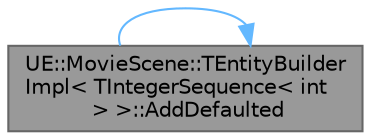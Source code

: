 digraph "UE::MovieScene::TEntityBuilderImpl&lt; TIntegerSequence&lt; int &gt; &gt;::AddDefaulted"
{
 // INTERACTIVE_SVG=YES
 // LATEX_PDF_SIZE
  bgcolor="transparent";
  edge [fontname=Helvetica,fontsize=10,labelfontname=Helvetica,labelfontsize=10];
  node [fontname=Helvetica,fontsize=10,shape=box,height=0.2,width=0.4];
  rankdir="LR";
  Node1 [id="Node000001",label="UE::MovieScene::TEntityBuilder\lImpl\< TIntegerSequence\< int\l \> \>::AddDefaulted",height=0.2,width=0.4,color="gray40", fillcolor="grey60", style="filled", fontcolor="black",tooltip="Add the specified default-constructed component type to the entity."];
  Node1 -> Node1 [id="edge1_Node000001_Node000001",color="steelblue1",style="solid",tooltip=" "];
}

